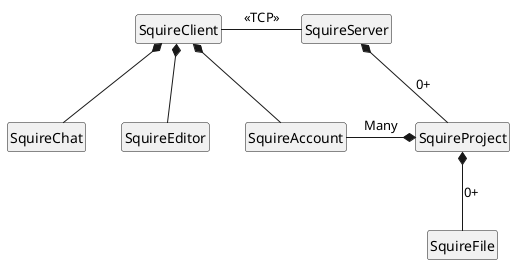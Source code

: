 @startuml
hide circle
hide empty members

class "SquireAccount" as ua
class "SquireClient" as sq
class "SquireServer" as sqs
class "SquireChat" as sqc
class "SquireProject" as sqp
class "SquireFile" as sqf
class "SquireEditor" as sqe

sqp *-- sqf : 0+
sqs *-- sqp : 0+
sq *-- ua  
sq *-- sqe
sq *-- sqc 
sq - sqs :  <<TCP>>
sqp *-left- ua : Many

@enduml